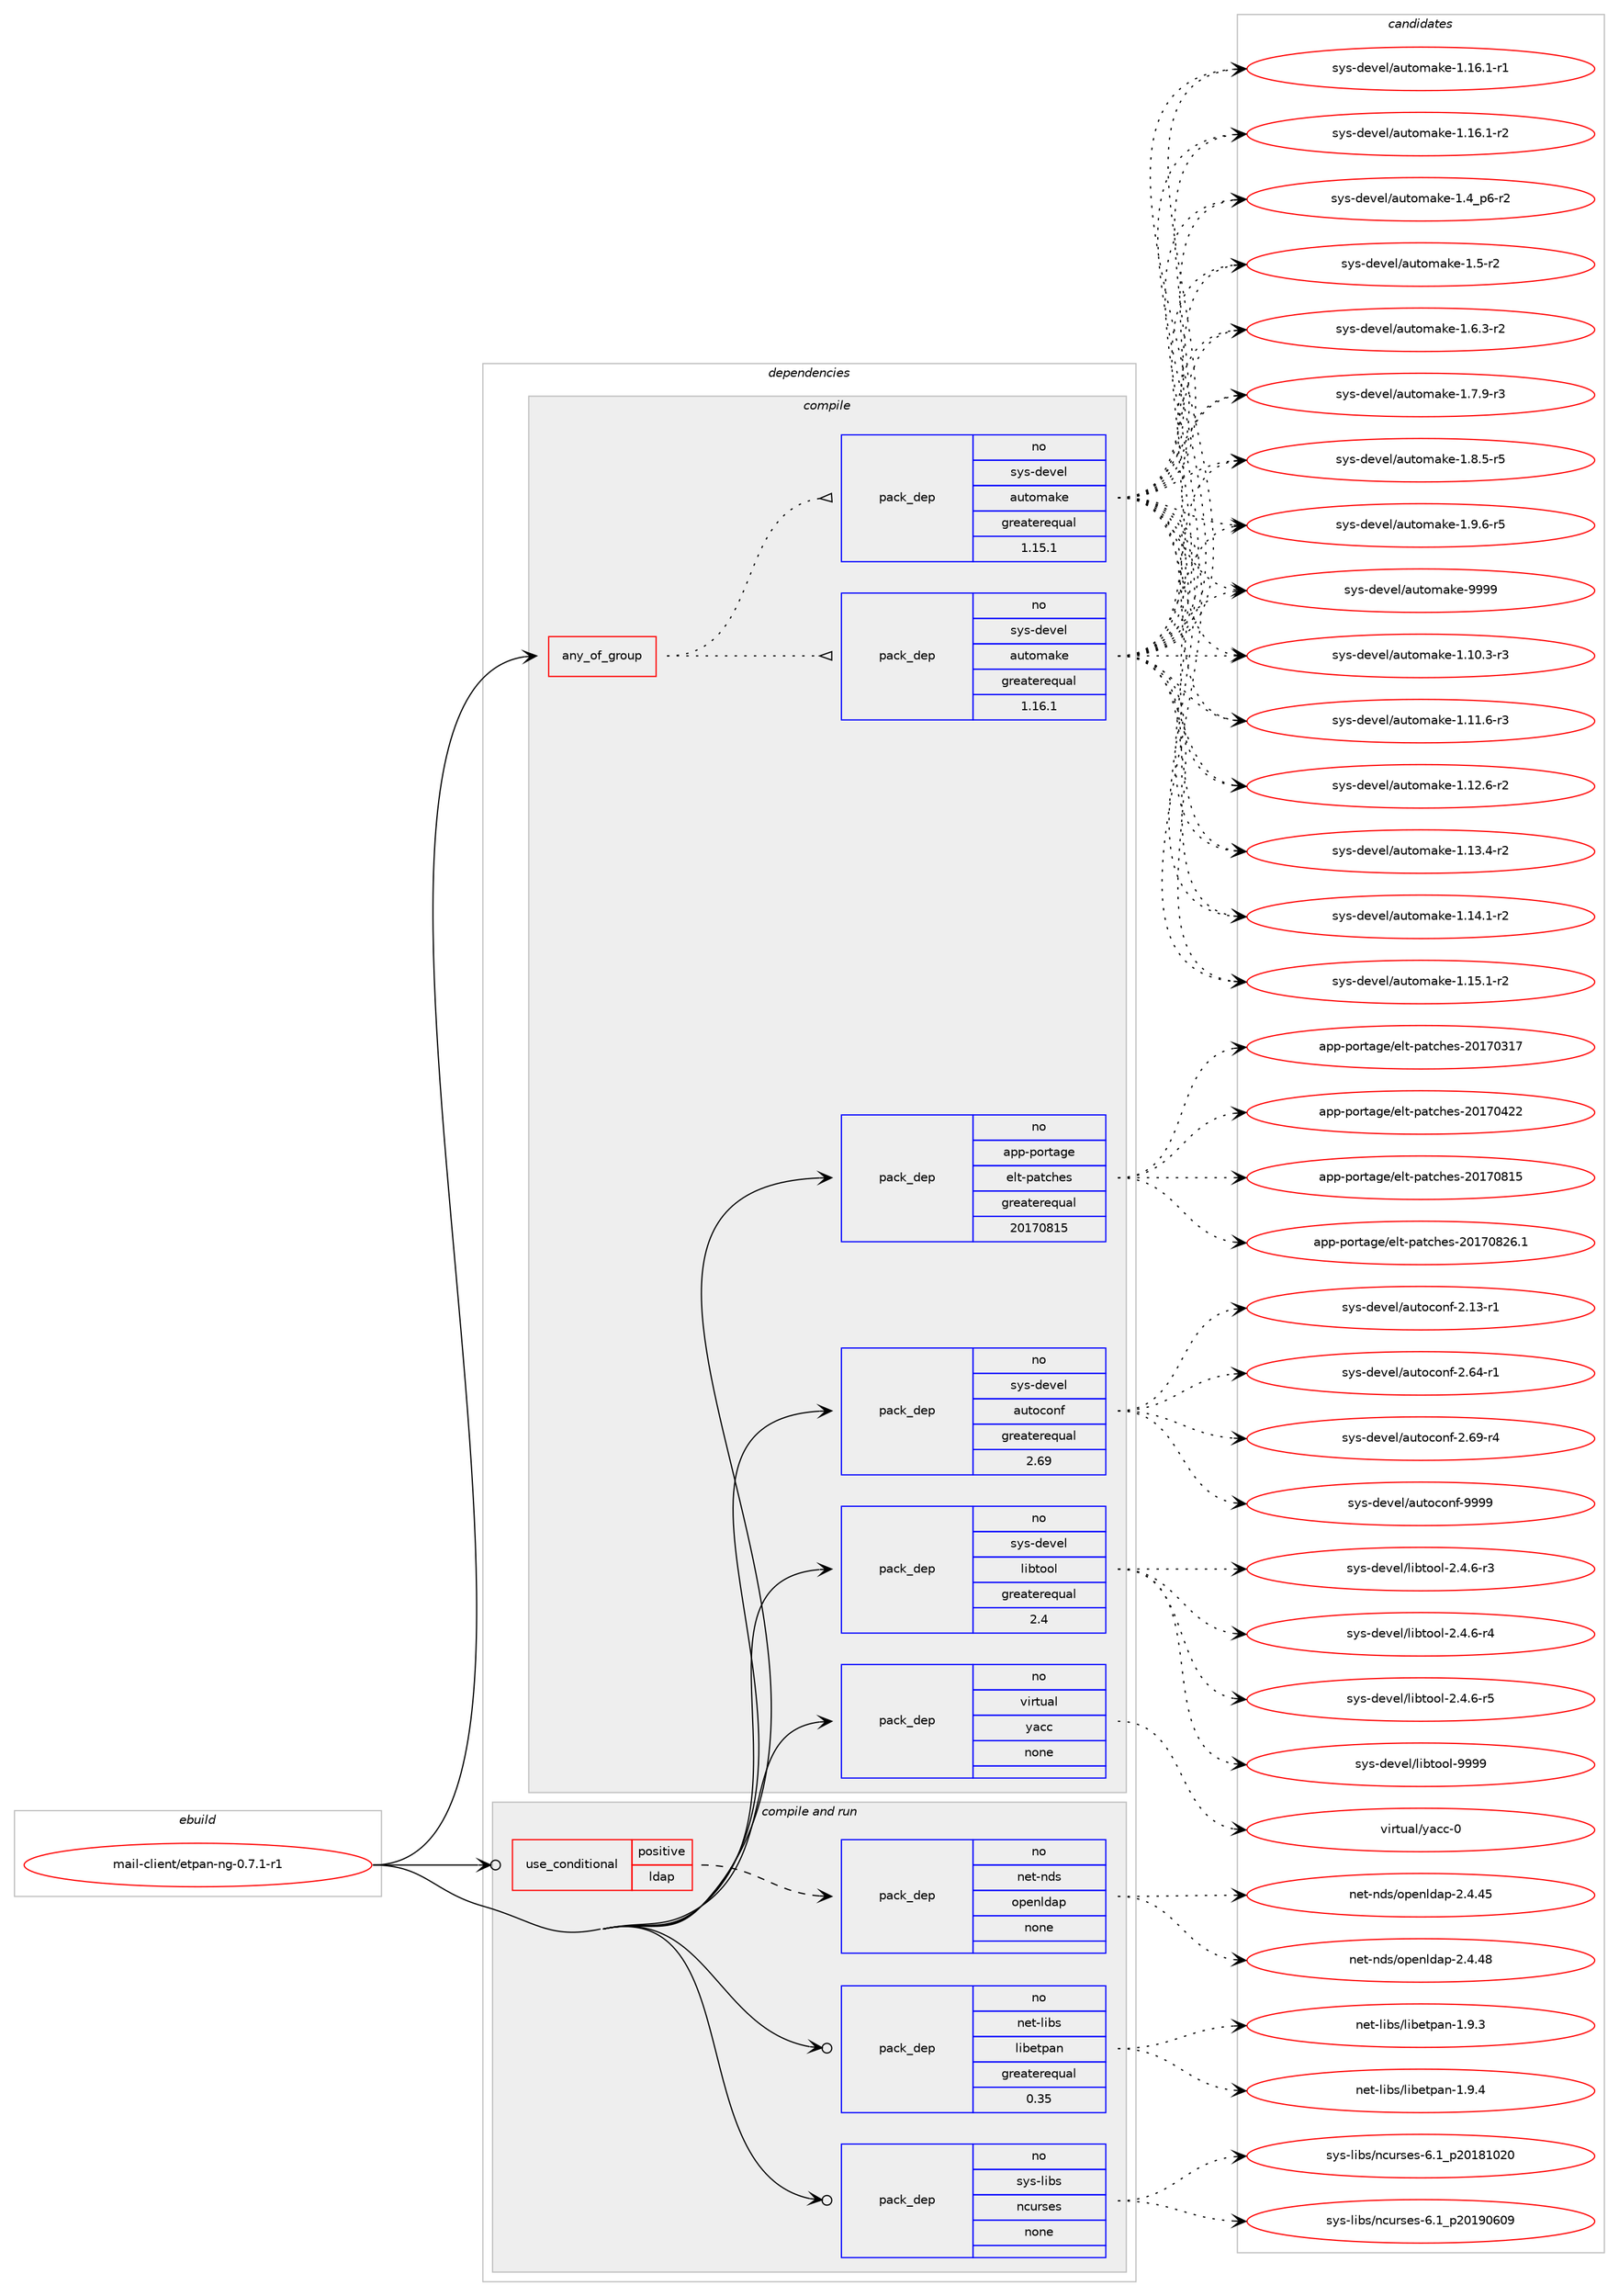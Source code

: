digraph prolog {

# *************
# Graph options
# *************

newrank=true;
concentrate=true;
compound=true;
graph [rankdir=LR,fontname=Helvetica,fontsize=10,ranksep=1.5];#, ranksep=2.5, nodesep=0.2];
edge  [arrowhead=vee];
node  [fontname=Helvetica,fontsize=10];

# **********
# The ebuild
# **********

subgraph cluster_leftcol {
color=gray;
rank=same;
label=<<i>ebuild</i>>;
id [label="mail-client/etpan-ng-0.7.1-r1", color=red, width=4, href="../mail-client/etpan-ng-0.7.1-r1.svg"];
}

# ****************
# The dependencies
# ****************

subgraph cluster_midcol {
color=gray;
label=<<i>dependencies</i>>;
subgraph cluster_compile {
fillcolor="#eeeeee";
style=filled;
label=<<i>compile</i>>;
subgraph any12916 {
dependency770885 [label=<<TABLE BORDER="0" CELLBORDER="1" CELLSPACING="0" CELLPADDING="4"><TR><TD CELLPADDING="10">any_of_group</TD></TR></TABLE>>, shape=none, color=red];subgraph pack569678 {
dependency770886 [label=<<TABLE BORDER="0" CELLBORDER="1" CELLSPACING="0" CELLPADDING="4" WIDTH="220"><TR><TD ROWSPAN="6" CELLPADDING="30">pack_dep</TD></TR><TR><TD WIDTH="110">no</TD></TR><TR><TD>sys-devel</TD></TR><TR><TD>automake</TD></TR><TR><TD>greaterequal</TD></TR><TR><TD>1.16.1</TD></TR></TABLE>>, shape=none, color=blue];
}
dependency770885:e -> dependency770886:w [weight=20,style="dotted",arrowhead="oinv"];
subgraph pack569679 {
dependency770887 [label=<<TABLE BORDER="0" CELLBORDER="1" CELLSPACING="0" CELLPADDING="4" WIDTH="220"><TR><TD ROWSPAN="6" CELLPADDING="30">pack_dep</TD></TR><TR><TD WIDTH="110">no</TD></TR><TR><TD>sys-devel</TD></TR><TR><TD>automake</TD></TR><TR><TD>greaterequal</TD></TR><TR><TD>1.15.1</TD></TR></TABLE>>, shape=none, color=blue];
}
dependency770885:e -> dependency770887:w [weight=20,style="dotted",arrowhead="oinv"];
}
id:e -> dependency770885:w [weight=20,style="solid",arrowhead="vee"];
subgraph pack569680 {
dependency770888 [label=<<TABLE BORDER="0" CELLBORDER="1" CELLSPACING="0" CELLPADDING="4" WIDTH="220"><TR><TD ROWSPAN="6" CELLPADDING="30">pack_dep</TD></TR><TR><TD WIDTH="110">no</TD></TR><TR><TD>app-portage</TD></TR><TR><TD>elt-patches</TD></TR><TR><TD>greaterequal</TD></TR><TR><TD>20170815</TD></TR></TABLE>>, shape=none, color=blue];
}
id:e -> dependency770888:w [weight=20,style="solid",arrowhead="vee"];
subgraph pack569681 {
dependency770889 [label=<<TABLE BORDER="0" CELLBORDER="1" CELLSPACING="0" CELLPADDING="4" WIDTH="220"><TR><TD ROWSPAN="6" CELLPADDING="30">pack_dep</TD></TR><TR><TD WIDTH="110">no</TD></TR><TR><TD>sys-devel</TD></TR><TR><TD>autoconf</TD></TR><TR><TD>greaterequal</TD></TR><TR><TD>2.69</TD></TR></TABLE>>, shape=none, color=blue];
}
id:e -> dependency770889:w [weight=20,style="solid",arrowhead="vee"];
subgraph pack569682 {
dependency770890 [label=<<TABLE BORDER="0" CELLBORDER="1" CELLSPACING="0" CELLPADDING="4" WIDTH="220"><TR><TD ROWSPAN="6" CELLPADDING="30">pack_dep</TD></TR><TR><TD WIDTH="110">no</TD></TR><TR><TD>sys-devel</TD></TR><TR><TD>libtool</TD></TR><TR><TD>greaterequal</TD></TR><TR><TD>2.4</TD></TR></TABLE>>, shape=none, color=blue];
}
id:e -> dependency770890:w [weight=20,style="solid",arrowhead="vee"];
subgraph pack569683 {
dependency770891 [label=<<TABLE BORDER="0" CELLBORDER="1" CELLSPACING="0" CELLPADDING="4" WIDTH="220"><TR><TD ROWSPAN="6" CELLPADDING="30">pack_dep</TD></TR><TR><TD WIDTH="110">no</TD></TR><TR><TD>virtual</TD></TR><TR><TD>yacc</TD></TR><TR><TD>none</TD></TR><TR><TD></TD></TR></TABLE>>, shape=none, color=blue];
}
id:e -> dependency770891:w [weight=20,style="solid",arrowhead="vee"];
}
subgraph cluster_compileandrun {
fillcolor="#eeeeee";
style=filled;
label=<<i>compile and run</i>>;
subgraph cond187885 {
dependency770892 [label=<<TABLE BORDER="0" CELLBORDER="1" CELLSPACING="0" CELLPADDING="4"><TR><TD ROWSPAN="3" CELLPADDING="10">use_conditional</TD></TR><TR><TD>positive</TD></TR><TR><TD>ldap</TD></TR></TABLE>>, shape=none, color=red];
subgraph pack569684 {
dependency770893 [label=<<TABLE BORDER="0" CELLBORDER="1" CELLSPACING="0" CELLPADDING="4" WIDTH="220"><TR><TD ROWSPAN="6" CELLPADDING="30">pack_dep</TD></TR><TR><TD WIDTH="110">no</TD></TR><TR><TD>net-nds</TD></TR><TR><TD>openldap</TD></TR><TR><TD>none</TD></TR><TR><TD></TD></TR></TABLE>>, shape=none, color=blue];
}
dependency770892:e -> dependency770893:w [weight=20,style="dashed",arrowhead="vee"];
}
id:e -> dependency770892:w [weight=20,style="solid",arrowhead="odotvee"];
subgraph pack569685 {
dependency770894 [label=<<TABLE BORDER="0" CELLBORDER="1" CELLSPACING="0" CELLPADDING="4" WIDTH="220"><TR><TD ROWSPAN="6" CELLPADDING="30">pack_dep</TD></TR><TR><TD WIDTH="110">no</TD></TR><TR><TD>net-libs</TD></TR><TR><TD>libetpan</TD></TR><TR><TD>greaterequal</TD></TR><TR><TD>0.35</TD></TR></TABLE>>, shape=none, color=blue];
}
id:e -> dependency770894:w [weight=20,style="solid",arrowhead="odotvee"];
subgraph pack569686 {
dependency770895 [label=<<TABLE BORDER="0" CELLBORDER="1" CELLSPACING="0" CELLPADDING="4" WIDTH="220"><TR><TD ROWSPAN="6" CELLPADDING="30">pack_dep</TD></TR><TR><TD WIDTH="110">no</TD></TR><TR><TD>sys-libs</TD></TR><TR><TD>ncurses</TD></TR><TR><TD>none</TD></TR><TR><TD></TD></TR></TABLE>>, shape=none, color=blue];
}
id:e -> dependency770895:w [weight=20,style="solid",arrowhead="odotvee"];
}
subgraph cluster_run {
fillcolor="#eeeeee";
style=filled;
label=<<i>run</i>>;
}
}

# **************
# The candidates
# **************

subgraph cluster_choices {
rank=same;
color=gray;
label=<<i>candidates</i>>;

subgraph choice569678 {
color=black;
nodesep=1;
choice11512111545100101118101108479711711611110997107101454946494846514511451 [label="sys-devel/automake-1.10.3-r3", color=red, width=4,href="../sys-devel/automake-1.10.3-r3.svg"];
choice11512111545100101118101108479711711611110997107101454946494946544511451 [label="sys-devel/automake-1.11.6-r3", color=red, width=4,href="../sys-devel/automake-1.11.6-r3.svg"];
choice11512111545100101118101108479711711611110997107101454946495046544511450 [label="sys-devel/automake-1.12.6-r2", color=red, width=4,href="../sys-devel/automake-1.12.6-r2.svg"];
choice11512111545100101118101108479711711611110997107101454946495146524511450 [label="sys-devel/automake-1.13.4-r2", color=red, width=4,href="../sys-devel/automake-1.13.4-r2.svg"];
choice11512111545100101118101108479711711611110997107101454946495246494511450 [label="sys-devel/automake-1.14.1-r2", color=red, width=4,href="../sys-devel/automake-1.14.1-r2.svg"];
choice11512111545100101118101108479711711611110997107101454946495346494511450 [label="sys-devel/automake-1.15.1-r2", color=red, width=4,href="../sys-devel/automake-1.15.1-r2.svg"];
choice11512111545100101118101108479711711611110997107101454946495446494511449 [label="sys-devel/automake-1.16.1-r1", color=red, width=4,href="../sys-devel/automake-1.16.1-r1.svg"];
choice11512111545100101118101108479711711611110997107101454946495446494511450 [label="sys-devel/automake-1.16.1-r2", color=red, width=4,href="../sys-devel/automake-1.16.1-r2.svg"];
choice115121115451001011181011084797117116111109971071014549465295112544511450 [label="sys-devel/automake-1.4_p6-r2", color=red, width=4,href="../sys-devel/automake-1.4_p6-r2.svg"];
choice11512111545100101118101108479711711611110997107101454946534511450 [label="sys-devel/automake-1.5-r2", color=red, width=4,href="../sys-devel/automake-1.5-r2.svg"];
choice115121115451001011181011084797117116111109971071014549465446514511450 [label="sys-devel/automake-1.6.3-r2", color=red, width=4,href="../sys-devel/automake-1.6.3-r2.svg"];
choice115121115451001011181011084797117116111109971071014549465546574511451 [label="sys-devel/automake-1.7.9-r3", color=red, width=4,href="../sys-devel/automake-1.7.9-r3.svg"];
choice115121115451001011181011084797117116111109971071014549465646534511453 [label="sys-devel/automake-1.8.5-r5", color=red, width=4,href="../sys-devel/automake-1.8.5-r5.svg"];
choice115121115451001011181011084797117116111109971071014549465746544511453 [label="sys-devel/automake-1.9.6-r5", color=red, width=4,href="../sys-devel/automake-1.9.6-r5.svg"];
choice115121115451001011181011084797117116111109971071014557575757 [label="sys-devel/automake-9999", color=red, width=4,href="../sys-devel/automake-9999.svg"];
dependency770886:e -> choice11512111545100101118101108479711711611110997107101454946494846514511451:w [style=dotted,weight="100"];
dependency770886:e -> choice11512111545100101118101108479711711611110997107101454946494946544511451:w [style=dotted,weight="100"];
dependency770886:e -> choice11512111545100101118101108479711711611110997107101454946495046544511450:w [style=dotted,weight="100"];
dependency770886:e -> choice11512111545100101118101108479711711611110997107101454946495146524511450:w [style=dotted,weight="100"];
dependency770886:e -> choice11512111545100101118101108479711711611110997107101454946495246494511450:w [style=dotted,weight="100"];
dependency770886:e -> choice11512111545100101118101108479711711611110997107101454946495346494511450:w [style=dotted,weight="100"];
dependency770886:e -> choice11512111545100101118101108479711711611110997107101454946495446494511449:w [style=dotted,weight="100"];
dependency770886:e -> choice11512111545100101118101108479711711611110997107101454946495446494511450:w [style=dotted,weight="100"];
dependency770886:e -> choice115121115451001011181011084797117116111109971071014549465295112544511450:w [style=dotted,weight="100"];
dependency770886:e -> choice11512111545100101118101108479711711611110997107101454946534511450:w [style=dotted,weight="100"];
dependency770886:e -> choice115121115451001011181011084797117116111109971071014549465446514511450:w [style=dotted,weight="100"];
dependency770886:e -> choice115121115451001011181011084797117116111109971071014549465546574511451:w [style=dotted,weight="100"];
dependency770886:e -> choice115121115451001011181011084797117116111109971071014549465646534511453:w [style=dotted,weight="100"];
dependency770886:e -> choice115121115451001011181011084797117116111109971071014549465746544511453:w [style=dotted,weight="100"];
dependency770886:e -> choice115121115451001011181011084797117116111109971071014557575757:w [style=dotted,weight="100"];
}
subgraph choice569679 {
color=black;
nodesep=1;
choice11512111545100101118101108479711711611110997107101454946494846514511451 [label="sys-devel/automake-1.10.3-r3", color=red, width=4,href="../sys-devel/automake-1.10.3-r3.svg"];
choice11512111545100101118101108479711711611110997107101454946494946544511451 [label="sys-devel/automake-1.11.6-r3", color=red, width=4,href="../sys-devel/automake-1.11.6-r3.svg"];
choice11512111545100101118101108479711711611110997107101454946495046544511450 [label="sys-devel/automake-1.12.6-r2", color=red, width=4,href="../sys-devel/automake-1.12.6-r2.svg"];
choice11512111545100101118101108479711711611110997107101454946495146524511450 [label="sys-devel/automake-1.13.4-r2", color=red, width=4,href="../sys-devel/automake-1.13.4-r2.svg"];
choice11512111545100101118101108479711711611110997107101454946495246494511450 [label="sys-devel/automake-1.14.1-r2", color=red, width=4,href="../sys-devel/automake-1.14.1-r2.svg"];
choice11512111545100101118101108479711711611110997107101454946495346494511450 [label="sys-devel/automake-1.15.1-r2", color=red, width=4,href="../sys-devel/automake-1.15.1-r2.svg"];
choice11512111545100101118101108479711711611110997107101454946495446494511449 [label="sys-devel/automake-1.16.1-r1", color=red, width=4,href="../sys-devel/automake-1.16.1-r1.svg"];
choice11512111545100101118101108479711711611110997107101454946495446494511450 [label="sys-devel/automake-1.16.1-r2", color=red, width=4,href="../sys-devel/automake-1.16.1-r2.svg"];
choice115121115451001011181011084797117116111109971071014549465295112544511450 [label="sys-devel/automake-1.4_p6-r2", color=red, width=4,href="../sys-devel/automake-1.4_p6-r2.svg"];
choice11512111545100101118101108479711711611110997107101454946534511450 [label="sys-devel/automake-1.5-r2", color=red, width=4,href="../sys-devel/automake-1.5-r2.svg"];
choice115121115451001011181011084797117116111109971071014549465446514511450 [label="sys-devel/automake-1.6.3-r2", color=red, width=4,href="../sys-devel/automake-1.6.3-r2.svg"];
choice115121115451001011181011084797117116111109971071014549465546574511451 [label="sys-devel/automake-1.7.9-r3", color=red, width=4,href="../sys-devel/automake-1.7.9-r3.svg"];
choice115121115451001011181011084797117116111109971071014549465646534511453 [label="sys-devel/automake-1.8.5-r5", color=red, width=4,href="../sys-devel/automake-1.8.5-r5.svg"];
choice115121115451001011181011084797117116111109971071014549465746544511453 [label="sys-devel/automake-1.9.6-r5", color=red, width=4,href="../sys-devel/automake-1.9.6-r5.svg"];
choice115121115451001011181011084797117116111109971071014557575757 [label="sys-devel/automake-9999", color=red, width=4,href="../sys-devel/automake-9999.svg"];
dependency770887:e -> choice11512111545100101118101108479711711611110997107101454946494846514511451:w [style=dotted,weight="100"];
dependency770887:e -> choice11512111545100101118101108479711711611110997107101454946494946544511451:w [style=dotted,weight="100"];
dependency770887:e -> choice11512111545100101118101108479711711611110997107101454946495046544511450:w [style=dotted,weight="100"];
dependency770887:e -> choice11512111545100101118101108479711711611110997107101454946495146524511450:w [style=dotted,weight="100"];
dependency770887:e -> choice11512111545100101118101108479711711611110997107101454946495246494511450:w [style=dotted,weight="100"];
dependency770887:e -> choice11512111545100101118101108479711711611110997107101454946495346494511450:w [style=dotted,weight="100"];
dependency770887:e -> choice11512111545100101118101108479711711611110997107101454946495446494511449:w [style=dotted,weight="100"];
dependency770887:e -> choice11512111545100101118101108479711711611110997107101454946495446494511450:w [style=dotted,weight="100"];
dependency770887:e -> choice115121115451001011181011084797117116111109971071014549465295112544511450:w [style=dotted,weight="100"];
dependency770887:e -> choice11512111545100101118101108479711711611110997107101454946534511450:w [style=dotted,weight="100"];
dependency770887:e -> choice115121115451001011181011084797117116111109971071014549465446514511450:w [style=dotted,weight="100"];
dependency770887:e -> choice115121115451001011181011084797117116111109971071014549465546574511451:w [style=dotted,weight="100"];
dependency770887:e -> choice115121115451001011181011084797117116111109971071014549465646534511453:w [style=dotted,weight="100"];
dependency770887:e -> choice115121115451001011181011084797117116111109971071014549465746544511453:w [style=dotted,weight="100"];
dependency770887:e -> choice115121115451001011181011084797117116111109971071014557575757:w [style=dotted,weight="100"];
}
subgraph choice569680 {
color=black;
nodesep=1;
choice97112112451121111141169710310147101108116451129711699104101115455048495548514955 [label="app-portage/elt-patches-20170317", color=red, width=4,href="../app-portage/elt-patches-20170317.svg"];
choice97112112451121111141169710310147101108116451129711699104101115455048495548525050 [label="app-portage/elt-patches-20170422", color=red, width=4,href="../app-portage/elt-patches-20170422.svg"];
choice97112112451121111141169710310147101108116451129711699104101115455048495548564953 [label="app-portage/elt-patches-20170815", color=red, width=4,href="../app-portage/elt-patches-20170815.svg"];
choice971121124511211111411697103101471011081164511297116991041011154550484955485650544649 [label="app-portage/elt-patches-20170826.1", color=red, width=4,href="../app-portage/elt-patches-20170826.1.svg"];
dependency770888:e -> choice97112112451121111141169710310147101108116451129711699104101115455048495548514955:w [style=dotted,weight="100"];
dependency770888:e -> choice97112112451121111141169710310147101108116451129711699104101115455048495548525050:w [style=dotted,weight="100"];
dependency770888:e -> choice97112112451121111141169710310147101108116451129711699104101115455048495548564953:w [style=dotted,weight="100"];
dependency770888:e -> choice971121124511211111411697103101471011081164511297116991041011154550484955485650544649:w [style=dotted,weight="100"];
}
subgraph choice569681 {
color=black;
nodesep=1;
choice1151211154510010111810110847971171161119911111010245504649514511449 [label="sys-devel/autoconf-2.13-r1", color=red, width=4,href="../sys-devel/autoconf-2.13-r1.svg"];
choice1151211154510010111810110847971171161119911111010245504654524511449 [label="sys-devel/autoconf-2.64-r1", color=red, width=4,href="../sys-devel/autoconf-2.64-r1.svg"];
choice1151211154510010111810110847971171161119911111010245504654574511452 [label="sys-devel/autoconf-2.69-r4", color=red, width=4,href="../sys-devel/autoconf-2.69-r4.svg"];
choice115121115451001011181011084797117116111991111101024557575757 [label="sys-devel/autoconf-9999", color=red, width=4,href="../sys-devel/autoconf-9999.svg"];
dependency770889:e -> choice1151211154510010111810110847971171161119911111010245504649514511449:w [style=dotted,weight="100"];
dependency770889:e -> choice1151211154510010111810110847971171161119911111010245504654524511449:w [style=dotted,weight="100"];
dependency770889:e -> choice1151211154510010111810110847971171161119911111010245504654574511452:w [style=dotted,weight="100"];
dependency770889:e -> choice115121115451001011181011084797117116111991111101024557575757:w [style=dotted,weight="100"];
}
subgraph choice569682 {
color=black;
nodesep=1;
choice1151211154510010111810110847108105981161111111084550465246544511451 [label="sys-devel/libtool-2.4.6-r3", color=red, width=4,href="../sys-devel/libtool-2.4.6-r3.svg"];
choice1151211154510010111810110847108105981161111111084550465246544511452 [label="sys-devel/libtool-2.4.6-r4", color=red, width=4,href="../sys-devel/libtool-2.4.6-r4.svg"];
choice1151211154510010111810110847108105981161111111084550465246544511453 [label="sys-devel/libtool-2.4.6-r5", color=red, width=4,href="../sys-devel/libtool-2.4.6-r5.svg"];
choice1151211154510010111810110847108105981161111111084557575757 [label="sys-devel/libtool-9999", color=red, width=4,href="../sys-devel/libtool-9999.svg"];
dependency770890:e -> choice1151211154510010111810110847108105981161111111084550465246544511451:w [style=dotted,weight="100"];
dependency770890:e -> choice1151211154510010111810110847108105981161111111084550465246544511452:w [style=dotted,weight="100"];
dependency770890:e -> choice1151211154510010111810110847108105981161111111084550465246544511453:w [style=dotted,weight="100"];
dependency770890:e -> choice1151211154510010111810110847108105981161111111084557575757:w [style=dotted,weight="100"];
}
subgraph choice569683 {
color=black;
nodesep=1;
choice11810511411611797108471219799994548 [label="virtual/yacc-0", color=red, width=4,href="../virtual/yacc-0.svg"];
dependency770891:e -> choice11810511411611797108471219799994548:w [style=dotted,weight="100"];
}
subgraph choice569684 {
color=black;
nodesep=1;
choice11010111645110100115471111121011101081009711245504652465253 [label="net-nds/openldap-2.4.45", color=red, width=4,href="../net-nds/openldap-2.4.45.svg"];
choice11010111645110100115471111121011101081009711245504652465256 [label="net-nds/openldap-2.4.48", color=red, width=4,href="../net-nds/openldap-2.4.48.svg"];
dependency770893:e -> choice11010111645110100115471111121011101081009711245504652465253:w [style=dotted,weight="100"];
dependency770893:e -> choice11010111645110100115471111121011101081009711245504652465256:w [style=dotted,weight="100"];
}
subgraph choice569685 {
color=black;
nodesep=1;
choice1101011164510810598115471081059810111611297110454946574651 [label="net-libs/libetpan-1.9.3", color=red, width=4,href="../net-libs/libetpan-1.9.3.svg"];
choice1101011164510810598115471081059810111611297110454946574652 [label="net-libs/libetpan-1.9.4", color=red, width=4,href="../net-libs/libetpan-1.9.4.svg"];
dependency770894:e -> choice1101011164510810598115471081059810111611297110454946574651:w [style=dotted,weight="100"];
dependency770894:e -> choice1101011164510810598115471081059810111611297110454946574652:w [style=dotted,weight="100"];
}
subgraph choice569686 {
color=black;
nodesep=1;
choice1151211154510810598115471109911711411510111545544649951125048495649485048 [label="sys-libs/ncurses-6.1_p20181020", color=red, width=4,href="../sys-libs/ncurses-6.1_p20181020.svg"];
choice1151211154510810598115471109911711411510111545544649951125048495748544857 [label="sys-libs/ncurses-6.1_p20190609", color=red, width=4,href="../sys-libs/ncurses-6.1_p20190609.svg"];
dependency770895:e -> choice1151211154510810598115471109911711411510111545544649951125048495649485048:w [style=dotted,weight="100"];
dependency770895:e -> choice1151211154510810598115471109911711411510111545544649951125048495748544857:w [style=dotted,weight="100"];
}
}

}
